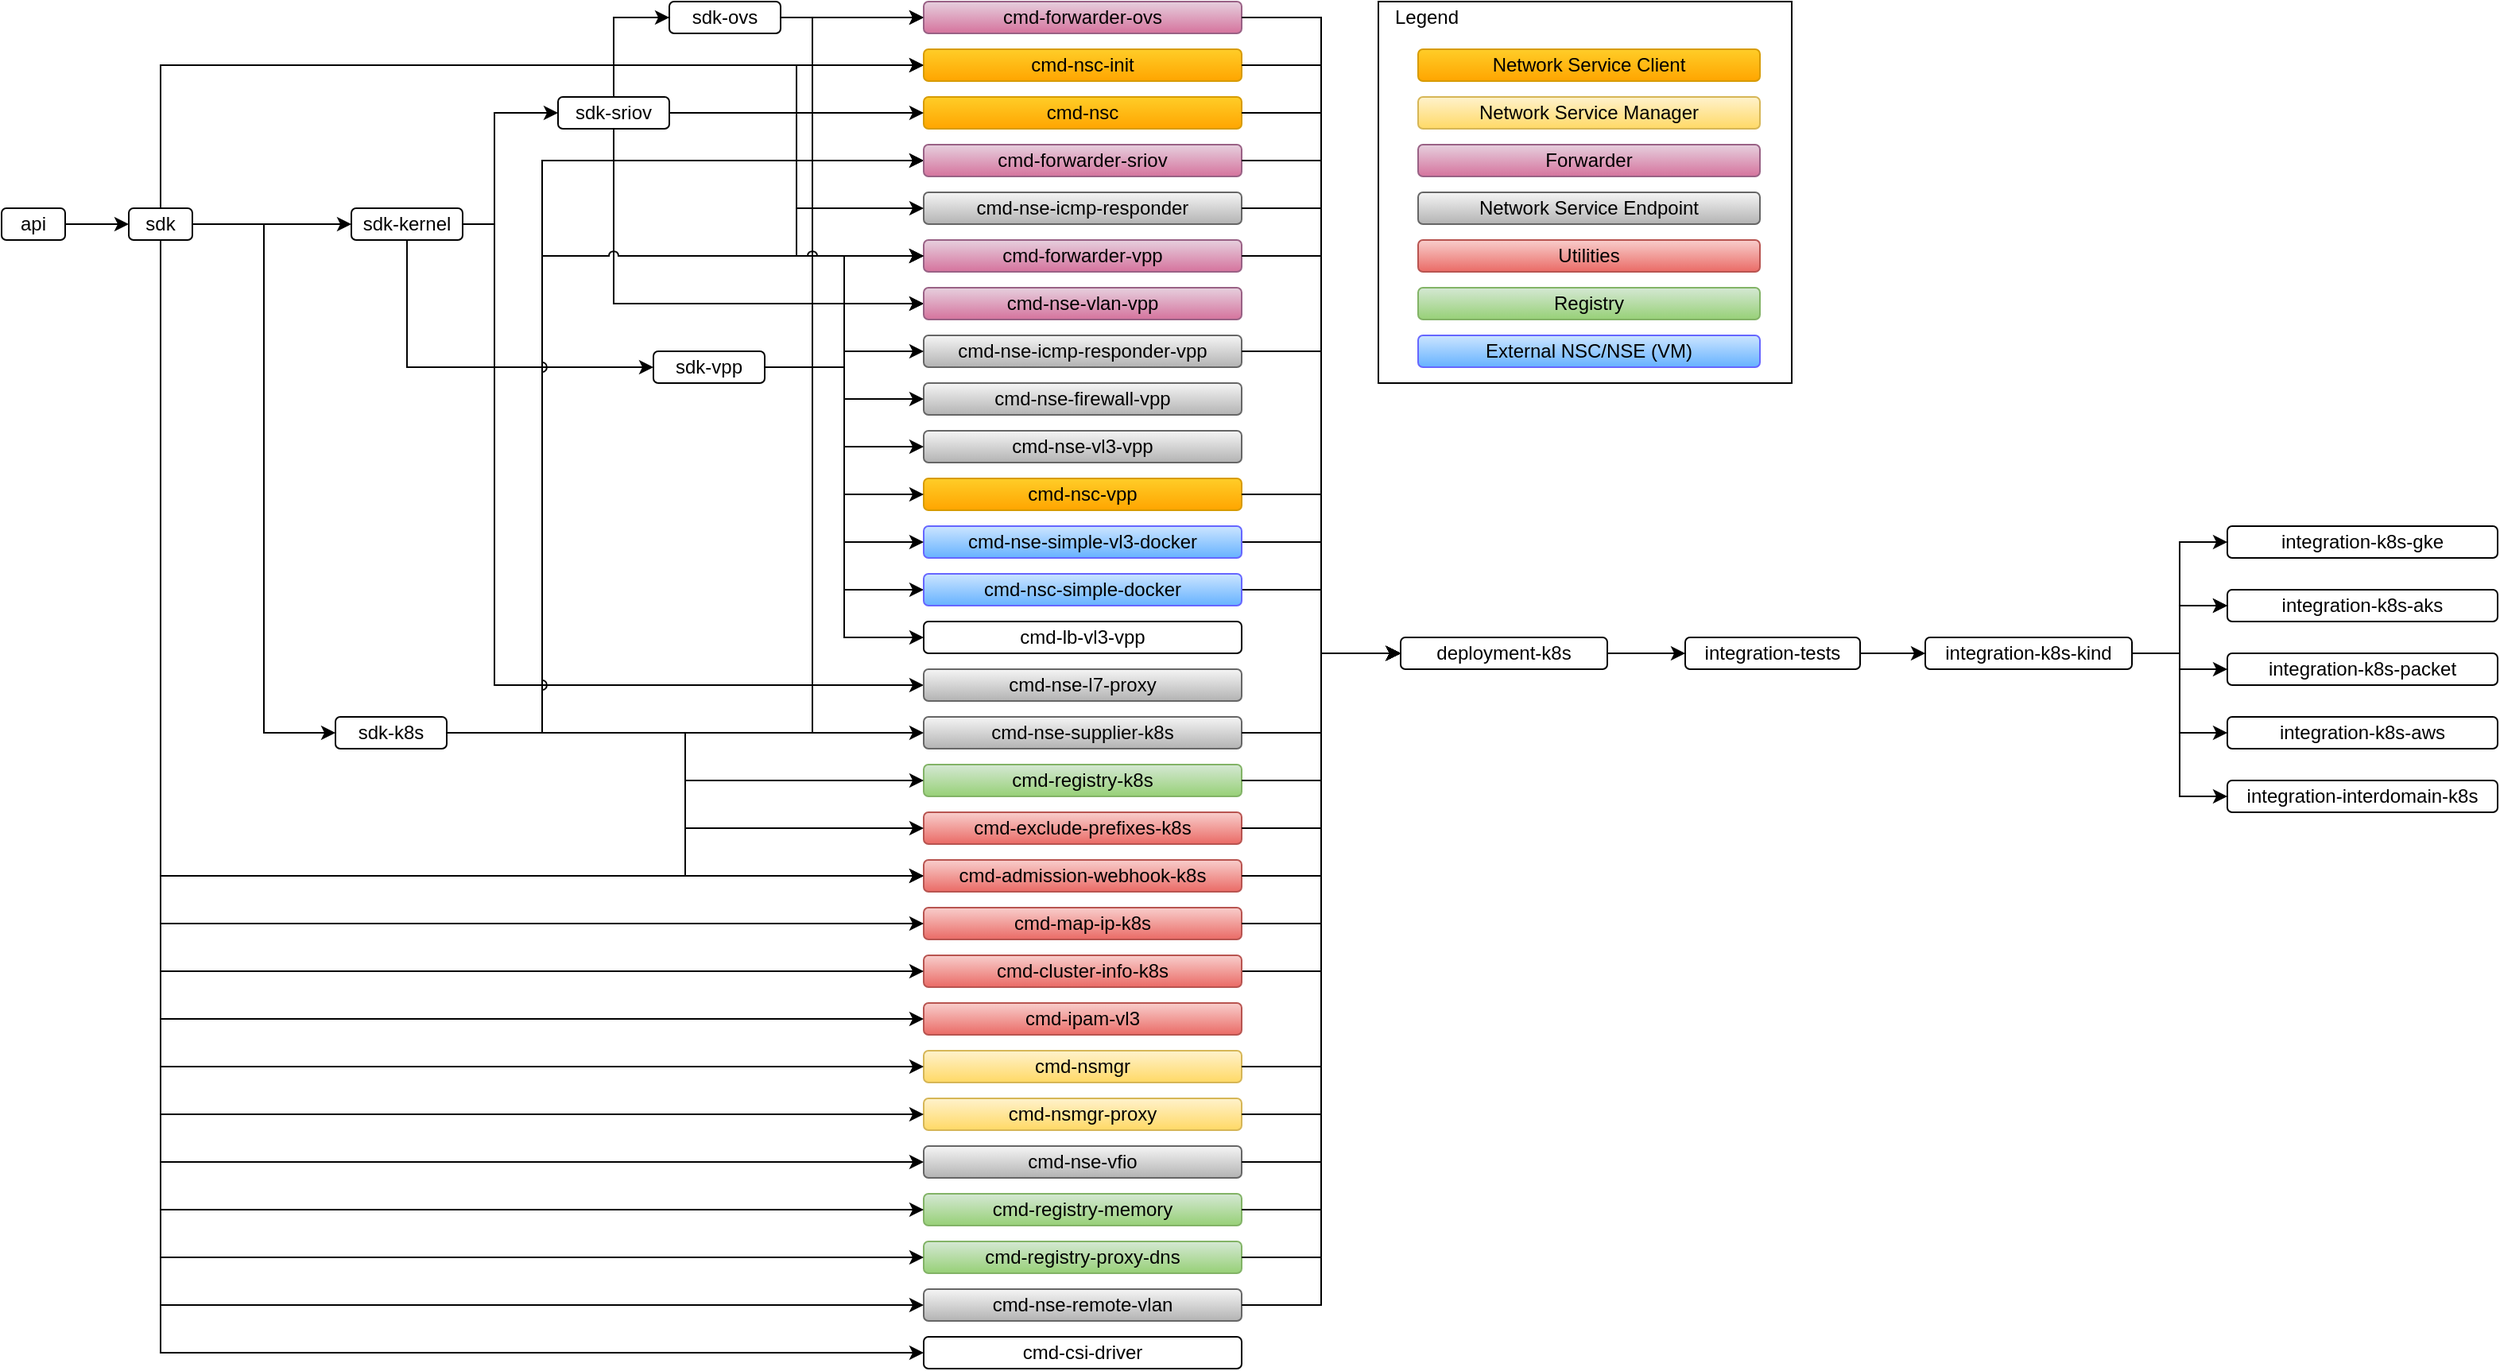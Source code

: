<mxfile version="22.1.18" type="device">
  <diagram id="xxwJfFdUSuA9Re-XXlqc" name="Page-1">
    <mxGraphModel dx="742" dy="469" grid="1" gridSize="10" guides="1" tooltips="1" connect="1" arrows="1" fold="1" page="1" pageScale="1" pageWidth="826" pageHeight="1169" math="0" shadow="0">
      <root>
        <mxCell id="0" />
        <mxCell id="1" parent="0" />
        <UserObject label="api" link="https://github.com/networkservicemesh/api" linkTarget="_blank" id="KUktbazg4igNnRH6aAHL-1">
          <mxCell style="rounded=1;whiteSpace=wrap;html=1;" parent="1" vertex="1">
            <mxGeometry x="70" y="280" width="40" height="20" as="geometry" />
          </mxCell>
        </UserObject>
        <mxCell id="KUktbazg4igNnRH6aAHL-10" value="" style="edgeStyle=orthogonalEdgeStyle;rounded=0;orthogonalLoop=1;jettySize=auto;html=1;entryX=0;entryY=0.5;entryDx=0;entryDy=0;exitX=0.5;exitY=1;exitDx=0;exitDy=0;" parent="1" source="KUktbazg4igNnRH6aAHL-5" target="KUktbazg4igNnRH6aAHL-3" edge="1">
          <mxGeometry relative="1" as="geometry">
            <mxPoint x="280" y="190" as="targetPoint" />
          </mxGeometry>
        </mxCell>
        <UserObject label="sdk" link="https://github.com/networkservicemesh/sdk" linkTarget="_blank" id="KUktbazg4igNnRH6aAHL-2">
          <mxCell style="rounded=1;whiteSpace=wrap;html=1;" parent="1" vertex="1">
            <mxGeometry x="150" y="280" width="40" height="20" as="geometry" />
          </mxCell>
        </UserObject>
        <mxCell id="9nbd_pPUJAVFhgSJ7Byz-5" style="edgeStyle=orthogonalEdgeStyle;rounded=0;orthogonalLoop=1;jettySize=auto;html=1;exitX=1;exitY=0.5;exitDx=0;exitDy=0;entryX=0;entryY=0.5;entryDx=0;entryDy=0;" edge="1" parent="1" source="KUktbazg4igNnRH6aAHL-3" target="9nbd_pPUJAVFhgSJ7Byz-4">
          <mxGeometry relative="1" as="geometry" />
        </mxCell>
        <mxCell id="9nbd_pPUJAVFhgSJ7Byz-17" style="edgeStyle=orthogonalEdgeStyle;rounded=0;orthogonalLoop=1;jettySize=auto;html=1;exitX=1;exitY=0.5;exitDx=0;exitDy=0;entryX=0;entryY=0.5;entryDx=0;entryDy=0;" edge="1" parent="1" source="KUktbazg4igNnRH6aAHL-3" target="YMB4rWHzFTmKYcXhytok-5">
          <mxGeometry relative="1" as="geometry" />
        </mxCell>
        <UserObject label="sdk-vpp" link="https://github.com/networkservicemesh/sdk-vpp" linkTarget="_blank" id="KUktbazg4igNnRH6aAHL-3">
          <mxCell style="rounded=1;whiteSpace=wrap;html=1;" parent="1" vertex="1">
            <mxGeometry x="480" y="370" width="70" height="20" as="geometry" />
          </mxCell>
        </UserObject>
        <mxCell id="KUktbazg4igNnRH6aAHL-19" value="" style="edgeStyle=orthogonalEdgeStyle;rounded=0;orthogonalLoop=1;jettySize=auto;html=1;exitX=1;exitY=0.5;exitDx=0;exitDy=0;entryX=0;entryY=0.5;entryDx=0;entryDy=0;" parent="1" source="KUktbazg4igNnRH6aAHL-4" target="KUktbazg4igNnRH6aAHL-17" edge="1">
          <mxGeometry relative="1" as="geometry">
            <mxPoint x="483" y="220" as="sourcePoint" />
            <Array as="points">
              <mxPoint x="570" y="220" />
              <mxPoint x="570" y="250" />
            </Array>
          </mxGeometry>
        </mxCell>
        <mxCell id="9nbd_pPUJAVFhgSJ7Byz-24" style="edgeStyle=orthogonalEdgeStyle;rounded=0;orthogonalLoop=1;jettySize=auto;html=1;exitX=1;exitY=0.5;exitDx=0;exitDy=0;entryX=0;entryY=0.5;entryDx=0;entryDy=0;" edge="1" parent="1" source="KUktbazg4igNnRH6aAHL-4" target="KUktbazg4igNnRH6aAHL-28">
          <mxGeometry relative="1" as="geometry">
            <Array as="points">
              <mxPoint x="570" y="220" />
              <mxPoint x="570" y="190" />
            </Array>
          </mxGeometry>
        </mxCell>
        <mxCell id="9nbd_pPUJAVFhgSJ7Byz-25" style="edgeStyle=orthogonalEdgeStyle;rounded=0;orthogonalLoop=1;jettySize=auto;html=1;exitX=0.5;exitY=1;exitDx=0;exitDy=0;entryX=0;entryY=0.5;entryDx=0;entryDy=0;" edge="1" parent="1" source="KUktbazg4igNnRH6aAHL-4" target="YMB4rWHzFTmKYcXhytok-5">
          <mxGeometry relative="1" as="geometry">
            <mxPoint x="650" y="340" as="targetPoint" />
            <Array as="points">
              <mxPoint x="455" y="340" />
            </Array>
          </mxGeometry>
        </mxCell>
        <UserObject label="sdk-sriov" link="https://github.com/networkservicemesh/sdk-sriov" linkTarget="_blank" id="KUktbazg4igNnRH6aAHL-4">
          <mxCell style="rounded=1;whiteSpace=wrap;html=1;" parent="1" vertex="1">
            <mxGeometry x="420" y="210" width="70" height="20" as="geometry" />
          </mxCell>
        </UserObject>
        <mxCell id="KUktbazg4igNnRH6aAHL-20" value="" style="edgeStyle=orthogonalEdgeStyle;rounded=0;orthogonalLoop=1;jettySize=auto;html=1;entryX=0;entryY=0.5;entryDx=0;entryDy=0;exitX=1;exitY=0.5;exitDx=0;exitDy=0;" parent="1" source="KUktbazg4igNnRH6aAHL-5" target="KUktbazg4igNnRH6aAHL-4" edge="1">
          <mxGeometry relative="1" as="geometry">
            <Array as="points">
              <mxPoint x="380" y="290" />
              <mxPoint x="380" y="220" />
            </Array>
          </mxGeometry>
        </mxCell>
        <mxCell id="9nbd_pPUJAVFhgSJ7Byz-9" style="edgeStyle=orthogonalEdgeStyle;rounded=0;orthogonalLoop=1;jettySize=auto;html=1;exitX=1;exitY=0.5;exitDx=0;exitDy=0;entryX=0;entryY=0.5;entryDx=0;entryDy=0;arcSize=20;" edge="1" parent="1" source="KUktbazg4igNnRH6aAHL-5" target="9nbd_pPUJAVFhgSJ7Byz-8">
          <mxGeometry relative="1" as="geometry">
            <Array as="points">
              <mxPoint x="380" y="290" />
              <mxPoint x="380" y="580" />
            </Array>
          </mxGeometry>
        </mxCell>
        <UserObject label="sdk-kernel" link="https://github.com/networkservicemesh/sdk-kernel" linkTarget="_blank" id="KUktbazg4igNnRH6aAHL-5">
          <mxCell style="rounded=1;whiteSpace=wrap;html=1;" parent="1" vertex="1">
            <mxGeometry x="290" y="280" width="70" height="20" as="geometry" />
          </mxCell>
        </UserObject>
        <mxCell id="9nbd_pPUJAVFhgSJ7Byz-28" style="edgeStyle=orthogonalEdgeStyle;rounded=0;orthogonalLoop=1;jettySize=auto;html=1;exitX=1;exitY=0.5;exitDx=0;exitDy=0;entryX=0;entryY=0.5;entryDx=0;entryDy=0;" edge="1" parent="1" source="KUktbazg4igNnRH6aAHL-7" target="KUktbazg4igNnRH6aAHL-17">
          <mxGeometry relative="1" as="geometry">
            <Array as="points">
              <mxPoint x="410" y="610" />
              <mxPoint x="410" y="250" />
            </Array>
          </mxGeometry>
        </mxCell>
        <mxCell id="9nbd_pPUJAVFhgSJ7Byz-29" style="edgeStyle=orthogonalEdgeStyle;rounded=0;orthogonalLoop=1;jettySize=auto;html=1;exitX=1;exitY=0.5;exitDx=0;exitDy=0;entryX=0;entryY=0.5;entryDx=0;entryDy=0;" edge="1" parent="1" source="KUktbazg4igNnRH6aAHL-7" target="KUktbazg4igNnRH6aAHL-29">
          <mxGeometry relative="1" as="geometry" />
        </mxCell>
        <mxCell id="9nbd_pPUJAVFhgSJ7Byz-32" style="edgeStyle=orthogonalEdgeStyle;rounded=0;orthogonalLoop=1;jettySize=auto;html=1;exitX=1;exitY=0.5;exitDx=0;exitDy=0;entryX=0;entryY=0.5;entryDx=0;entryDy=0;" edge="1" parent="1" source="KUktbazg4igNnRH6aAHL-7" target="Prku3oC4CS7h4xE_tYkA-8">
          <mxGeometry relative="1" as="geometry">
            <Array as="points">
              <mxPoint x="580" y="610" />
              <mxPoint x="580" y="160" />
            </Array>
          </mxGeometry>
        </mxCell>
        <UserObject label="sdk-k8s" link="https://github.com/networkservicemesh/sdk-k8s" linkTarget="_blank" id="KUktbazg4igNnRH6aAHL-7">
          <mxCell style="rounded=1;whiteSpace=wrap;html=1;" parent="1" vertex="1">
            <mxGeometry x="280" y="600" width="70" height="20" as="geometry" />
          </mxCell>
        </UserObject>
        <UserObject label="cmd-forwarder-vpp" link="https://github.com/networkservicemesh/cmd-forwarder-vpp" linkTarget="_blank" id="KUktbazg4igNnRH6aAHL-8">
          <mxCell style="rounded=1;whiteSpace=wrap;html=1;gradientColor=#d5739d;fillColor=#e6d0de;strokeColor=#996185;" parent="1" vertex="1">
            <mxGeometry x="650" y="300" width="200" height="20" as="geometry" />
          </mxCell>
        </UserObject>
        <UserObject label="cmd-nsmgr" link="https://github.com/networkservicemesh/cmd-nsmgr" linkTarget="_blank" id="KUktbazg4igNnRH6aAHL-9">
          <mxCell style="rounded=1;whiteSpace=wrap;html=1;gradientColor=#ffd966;fillColor=#fff2cc;strokeColor=#d6b656;" parent="1" vertex="1">
            <mxGeometry x="650" y="810" width="200" height="20" as="geometry" />
          </mxCell>
        </UserObject>
        <mxCell id="KUktbazg4igNnRH6aAHL-11" value="" style="edgeStyle=orthogonalEdgeStyle;rounded=0;orthogonalLoop=1;jettySize=auto;html=1;entryX=0;entryY=0.5;entryDx=0;entryDy=0;exitX=1;exitY=0.5;exitDx=0;exitDy=0;" parent="1" source="KUktbazg4igNnRH6aAHL-2" target="KUktbazg4igNnRH6aAHL-5" edge="1">
          <mxGeometry relative="1" as="geometry">
            <mxPoint x="190" y="240" as="sourcePoint" />
            <mxPoint x="300" y="200" as="targetPoint" />
          </mxGeometry>
        </mxCell>
        <mxCell id="KUktbazg4igNnRH6aAHL-12" value="" style="edgeStyle=orthogonalEdgeStyle;rounded=0;orthogonalLoop=1;jettySize=auto;html=1;entryX=0;entryY=0.5;entryDx=0;entryDy=0;exitX=1;exitY=0.5;exitDx=0;exitDy=0;" parent="1" source="KUktbazg4igNnRH6aAHL-2" target="KUktbazg4igNnRH6aAHL-7" edge="1">
          <mxGeometry relative="1" as="geometry">
            <mxPoint x="200" y="250" as="sourcePoint" />
            <mxPoint x="310" y="210" as="targetPoint" />
          </mxGeometry>
        </mxCell>
        <mxCell id="KUktbazg4igNnRH6aAHL-15" value="" style="edgeStyle=orthogonalEdgeStyle;rounded=0;orthogonalLoop=1;jettySize=auto;html=1;entryX=0;entryY=0.5;entryDx=0;entryDy=0;exitX=1;exitY=0.5;exitDx=0;exitDy=0;" parent="1" source="KUktbazg4igNnRH6aAHL-3" target="KUktbazg4igNnRH6aAHL-8" edge="1">
          <mxGeometry relative="1" as="geometry">
            <mxPoint x="220" y="280" as="sourcePoint" />
            <mxPoint x="330" y="240" as="targetPoint" />
          </mxGeometry>
        </mxCell>
        <mxCell id="KUktbazg4igNnRH6aAHL-16" value="" style="edgeStyle=orthogonalEdgeStyle;rounded=0;orthogonalLoop=1;jettySize=auto;html=1;entryX=0;entryY=0.5;entryDx=0;entryDy=0;exitX=0.5;exitY=1;exitDx=0;exitDy=0;" parent="1" source="KUktbazg4igNnRH6aAHL-2" target="KUktbazg4igNnRH6aAHL-9" edge="1">
          <mxGeometry relative="1" as="geometry">
            <mxPoint x="230" y="280" as="sourcePoint" />
            <mxPoint x="340" y="240" as="targetPoint" />
          </mxGeometry>
        </mxCell>
        <UserObject label="cmd-forwarder-sriov" link="https://github.com/networkservicemesh/cmd-forwarder-sriov" id="KUktbazg4igNnRH6aAHL-17">
          <mxCell style="rounded=1;whiteSpace=wrap;html=1;gradientColor=#d5739d;fillColor=#e6d0de;strokeColor=#996185;" parent="1" vertex="1">
            <mxGeometry x="650" y="240" width="200" height="20" as="geometry" />
          </mxCell>
        </UserObject>
        <UserObject label="cmd-nsc" link="https://github.com/networkservicemesh/cmd-nsc" id="KUktbazg4igNnRH6aAHL-27">
          <mxCell style="rounded=1;whiteSpace=wrap;html=1;gradientColor=#ffa500;fillColor=#ffcd28;strokeColor=#d79b00;" parent="1" vertex="1">
            <mxGeometry x="650" y="210" width="200" height="20" as="geometry" />
          </mxCell>
        </UserObject>
        <UserObject label="cmd-nsc-init" link="https://github.com/networkservicemesh/cmd-nsc-init" id="KUktbazg4igNnRH6aAHL-28">
          <mxCell style="rounded=1;whiteSpace=wrap;html=1;gradientColor=#ffa500;fillColor=#ffcd28;strokeColor=#d79b00;" parent="1" vertex="1">
            <mxGeometry x="650" y="180" width="200" height="20" as="geometry" />
          </mxCell>
        </UserObject>
        <UserObject label="cmd-admission-webhook-k8s" link="https://github.com/networkservicemesh/cmd-admission-webhook-k8s" id="KUktbazg4igNnRH6aAHL-29">
          <mxCell style="rounded=1;whiteSpace=wrap;html=1;gradientColor=#ea6b66;fillColor=#f8cecc;strokeColor=#b85450;" parent="1" vertex="1">
            <mxGeometry x="650" y="690" width="200" height="20" as="geometry" />
          </mxCell>
        </UserObject>
        <mxCell id="KUktbazg4igNnRH6aAHL-30" value="" style="edgeStyle=orthogonalEdgeStyle;rounded=0;orthogonalLoop=1;jettySize=auto;html=1;entryX=0;entryY=0.5;entryDx=0;entryDy=0;exitX=0.5;exitY=1;exitDx=0;exitDy=0;" parent="1" source="KUktbazg4igNnRH6aAHL-2" target="KUktbazg4igNnRH6aAHL-29" edge="1">
          <mxGeometry relative="1" as="geometry">
            <mxPoint x="370" y="230" as="sourcePoint" />
            <mxPoint x="460" y="190" as="targetPoint" />
          </mxGeometry>
        </mxCell>
        <UserObject label="cmd-map-ip-k8s" link="https://github.com/networkservicemesh/cmd-map-ip-k8s" id="KUktbazg4igNnRH6aAHL-31">
          <mxCell style="rounded=1;whiteSpace=wrap;html=1;gradientColor=#ea6b66;fillColor=#f8cecc;strokeColor=#b85450;" parent="1" vertex="1">
            <mxGeometry x="650" y="720" width="200" height="20" as="geometry" />
          </mxCell>
        </UserObject>
        <UserObject label="cmd-nse-icmp-responder-vpp" link="https://github.com/networkservicemesh/cmd-nse-icmp-responder-vpp" linkTarget="_blank" id="KUktbazg4igNnRH6aAHL-32">
          <mxCell style="rounded=1;whiteSpace=wrap;html=1;gradientColor=#b3b3b3;fillColor=#f5f5f5;strokeColor=#666666;" parent="1" vertex="1">
            <mxGeometry x="650" y="360" width="200" height="20" as="geometry" />
          </mxCell>
        </UserObject>
        <UserObject label="cmd-nsc-vpp" link="https://github.com/networkservicemesh/cmd-nsc-vpp" id="KUktbazg4igNnRH6aAHL-34">
          <mxCell style="rounded=1;whiteSpace=wrap;html=1;gradientColor=#ffa500;fillColor=#ffcd28;strokeColor=#d79b00;" parent="1" vertex="1">
            <mxGeometry x="650" y="450" width="200" height="20" as="geometry" />
          </mxCell>
        </UserObject>
        <UserObject label="cmd-registry-k8s" link="https://github.com/networkservicemesh/cmd-registry-k8s" id="KUktbazg4igNnRH6aAHL-35">
          <mxCell style="rounded=1;whiteSpace=wrap;html=1;gradientColor=#97d077;fillColor=#d5e8d4;strokeColor=#82b366;" parent="1" vertex="1">
            <mxGeometry x="650" y="630" width="200" height="20" as="geometry" />
          </mxCell>
        </UserObject>
        <UserObject label="cmd-nse-supplier-k8s" link="https://github.com/networkservicemesh/cmd-nse-supplier-k8s" id="KUktbazg4igNnRH6aAHL-36">
          <mxCell style="rounded=1;whiteSpace=wrap;html=1;gradientColor=#b3b3b3;fillColor=#f5f5f5;strokeColor=#666666;" parent="1" vertex="1">
            <mxGeometry x="650" y="600" width="200" height="20" as="geometry" />
          </mxCell>
        </UserObject>
        <UserObject label="cmd-registry-memory" link="https://github.com/networkservicemesh/cmd-registry-memory" id="KUktbazg4igNnRH6aAHL-37">
          <mxCell style="rounded=1;whiteSpace=wrap;html=1;gradientColor=#97d077;fillColor=#d5e8d4;strokeColor=#82b366;" parent="1" vertex="1">
            <mxGeometry x="650" y="900" width="200" height="20" as="geometry" />
          </mxCell>
        </UserObject>
        <UserObject label="cmd-registry-proxy-dns" link="https://github.com/networkservicemesh/cmd-registry-proxy-dns" id="KUktbazg4igNnRH6aAHL-38">
          <mxCell style="rounded=1;whiteSpace=wrap;html=1;gradientColor=#97d077;fillColor=#d5e8d4;strokeColor=#82b366;" parent="1" vertex="1">
            <mxGeometry x="650" y="930" width="200" height="20" as="geometry" />
          </mxCell>
        </UserObject>
        <UserObject label="cmd-nse-vfio" link="https://github.com/networkservicemesh/cmd-nse-vfio" id="KUktbazg4igNnRH6aAHL-39">
          <mxCell style="rounded=1;whiteSpace=wrap;html=1;gradientColor=#b3b3b3;fillColor=#f5f5f5;strokeColor=#666666;" parent="1" vertex="1">
            <mxGeometry x="650" y="870" width="200" height="20" as="geometry" />
          </mxCell>
        </UserObject>
        <UserObject label="cmd-nse-icmp-responder" link="https://github.com/networkservicemesh/cmd-nse-icmp-responder" id="KUktbazg4igNnRH6aAHL-40">
          <mxCell style="rounded=1;whiteSpace=wrap;html=1;gradientColor=#b3b3b3;fillColor=#f5f5f5;strokeColor=#666666;" parent="1" vertex="1">
            <mxGeometry x="650" y="270" width="200" height="20" as="geometry" />
          </mxCell>
        </UserObject>
        <UserObject label="cmd-exclude-prefixes-k8s" link="https://github.com/networkservicemesh/cmd-exclude-prefixes-k8s" id="KUktbazg4igNnRH6aAHL-41">
          <mxCell style="rounded=1;whiteSpace=wrap;html=1;gradientColor=#ea6b66;fillColor=#f8cecc;strokeColor=#b85450;" parent="1" vertex="1">
            <mxGeometry x="650" y="660" width="200" height="20" as="geometry" />
          </mxCell>
        </UserObject>
        <UserObject label="cmd-nsmgr-proxy" link="https://github.com/networkservicemesh/cmd-nsmgr-proxy" id="KUktbazg4igNnRH6aAHL-43">
          <mxCell style="rounded=1;whiteSpace=wrap;html=1;gradientColor=#ffd966;fillColor=#fff2cc;strokeColor=#d6b656;" parent="1" vertex="1">
            <mxGeometry x="650" y="840" width="200" height="20" as="geometry" />
          </mxCell>
        </UserObject>
        <mxCell id="KUktbazg4igNnRH6aAHL-44" value="" style="edgeStyle=orthogonalEdgeStyle;rounded=0;orthogonalLoop=1;jettySize=auto;html=1;entryX=0;entryY=0.5;entryDx=0;entryDy=0;exitX=1;exitY=0.5;exitDx=0;exitDy=0;" parent="1" source="KUktbazg4igNnRH6aAHL-3" target="KUktbazg4igNnRH6aAHL-32" edge="1">
          <mxGeometry relative="1" as="geometry">
            <mxPoint x="390" y="190" as="sourcePoint" />
            <mxPoint x="460" y="180" as="targetPoint" />
            <Array as="points" />
          </mxGeometry>
        </mxCell>
        <mxCell id="KUktbazg4igNnRH6aAHL-45" value="" style="edgeStyle=orthogonalEdgeStyle;rounded=0;orthogonalLoop=1;jettySize=auto;html=1;entryX=0;entryY=0.5;entryDx=0;entryDy=0;exitX=1;exitY=0.5;exitDx=0;exitDy=0;" parent="1" source="KUktbazg4igNnRH6aAHL-3" target="KUktbazg4igNnRH6aAHL-34" edge="1">
          <mxGeometry relative="1" as="geometry">
            <mxPoint x="380" y="190" as="sourcePoint" />
            <mxPoint x="470" y="190" as="targetPoint" />
          </mxGeometry>
        </mxCell>
        <mxCell id="KUktbazg4igNnRH6aAHL-46" value="" style="edgeStyle=orthogonalEdgeStyle;rounded=0;orthogonalLoop=1;jettySize=auto;html=1;entryX=0;entryY=0.5;entryDx=0;entryDy=0;exitX=0.5;exitY=1;exitDx=0;exitDy=0;" parent="1" source="KUktbazg4igNnRH6aAHL-2" target="KUktbazg4igNnRH6aAHL-31" edge="1">
          <mxGeometry relative="1" as="geometry">
            <mxPoint x="360" y="410" as="sourcePoint" />
            <mxPoint x="460" y="340" as="targetPoint" />
          </mxGeometry>
        </mxCell>
        <mxCell id="KUktbazg4igNnRH6aAHL-47" value="" style="edgeStyle=orthogonalEdgeStyle;rounded=0;orthogonalLoop=1;jettySize=auto;html=1;entryX=0;entryY=0.5;entryDx=0;entryDy=0;exitX=1;exitY=0.5;exitDx=0;exitDy=0;" parent="1" source="KUktbazg4igNnRH6aAHL-7" target="KUktbazg4igNnRH6aAHL-35" edge="1">
          <mxGeometry relative="1" as="geometry">
            <mxPoint x="360" y="530" as="sourcePoint" />
            <mxPoint x="470" y="470" as="targetPoint" />
          </mxGeometry>
        </mxCell>
        <mxCell id="KUktbazg4igNnRH6aAHL-48" value="" style="edgeStyle=orthogonalEdgeStyle;rounded=0;orthogonalLoop=1;jettySize=auto;html=1;entryX=0;entryY=0.5;entryDx=0;entryDy=0;exitX=1;exitY=0.5;exitDx=0;exitDy=0;" parent="1" source="KUktbazg4igNnRH6aAHL-7" target="KUktbazg4igNnRH6aAHL-36" edge="1">
          <mxGeometry relative="1" as="geometry">
            <mxPoint x="390" y="560" as="sourcePoint" />
            <mxPoint x="480" y="480" as="targetPoint" />
          </mxGeometry>
        </mxCell>
        <mxCell id="KUktbazg4igNnRH6aAHL-49" value="" style="edgeStyle=orthogonalEdgeStyle;rounded=0;orthogonalLoop=1;jettySize=auto;html=1;entryX=0;entryY=0.5;entryDx=0;entryDy=0;exitX=1;exitY=0.5;exitDx=0;exitDy=0;startArrow=none;" parent="1" source="KUktbazg4igNnRH6aAHL-4" target="KUktbazg4igNnRH6aAHL-27" edge="1">
          <mxGeometry relative="1" as="geometry">
            <mxPoint x="483" y="220" as="sourcePoint" />
            <mxPoint x="460" y="150" as="targetPoint" />
          </mxGeometry>
        </mxCell>
        <mxCell id="KUktbazg4igNnRH6aAHL-50" value="" style="edgeStyle=orthogonalEdgeStyle;rounded=0;orthogonalLoop=1;jettySize=auto;html=1;entryX=0;entryY=0.5;entryDx=0;entryDy=0;exitX=0.5;exitY=1;exitDx=0;exitDy=0;" parent="1" source="KUktbazg4igNnRH6aAHL-2" target="KUktbazg4igNnRH6aAHL-37" edge="1">
          <mxGeometry relative="1" as="geometry">
            <mxPoint x="180" y="240" as="sourcePoint" />
            <mxPoint x="470" y="150" as="targetPoint" />
          </mxGeometry>
        </mxCell>
        <mxCell id="KUktbazg4igNnRH6aAHL-51" value="" style="edgeStyle=orthogonalEdgeStyle;rounded=0;orthogonalLoop=1;jettySize=auto;html=1;entryX=0;entryY=0.5;entryDx=0;entryDy=0;exitX=1;exitY=0.5;exitDx=0;exitDy=0;" parent="1" source="KUktbazg4igNnRH6aAHL-7" target="KUktbazg4igNnRH6aAHL-41" edge="1">
          <mxGeometry relative="1" as="geometry">
            <mxPoint x="370" y="540" as="sourcePoint" />
            <mxPoint x="460" y="620" as="targetPoint" />
          </mxGeometry>
        </mxCell>
        <mxCell id="KUktbazg4igNnRH6aAHL-53" value="" style="edgeStyle=orthogonalEdgeStyle;rounded=0;orthogonalLoop=1;jettySize=auto;html=1;entryX=0;entryY=0.5;entryDx=0;entryDy=0;exitX=0.5;exitY=0;exitDx=0;exitDy=0;" parent="1" source="KUktbazg4igNnRH6aAHL-2" target="KUktbazg4igNnRH6aAHL-28" edge="1">
          <mxGeometry relative="1" as="geometry">
            <mxPoint x="170" y="230" as="sourcePoint" />
            <mxPoint x="460" y="40" as="targetPoint" />
          </mxGeometry>
        </mxCell>
        <mxCell id="KUktbazg4igNnRH6aAHL-54" value="" style="edgeStyle=orthogonalEdgeStyle;rounded=0;orthogonalLoop=1;jettySize=auto;html=1;entryX=0;entryY=0.5;entryDx=0;entryDy=0;exitX=0.5;exitY=1;exitDx=0;exitDy=0;" parent="1" source="KUktbazg4igNnRH6aAHL-2" target="KUktbazg4igNnRH6aAHL-38" edge="1">
          <mxGeometry relative="1" as="geometry">
            <mxPoint x="180" y="240" as="sourcePoint" />
            <mxPoint x="470" y="50" as="targetPoint" />
          </mxGeometry>
        </mxCell>
        <mxCell id="KUktbazg4igNnRH6aAHL-55" value="" style="edgeStyle=orthogonalEdgeStyle;rounded=0;orthogonalLoop=1;jettySize=auto;html=1;entryX=0;entryY=0.5;entryDx=0;entryDy=0;exitX=0.5;exitY=1;exitDx=0;exitDy=0;" parent="1" source="KUktbazg4igNnRH6aAHL-2" target="KUktbazg4igNnRH6aAHL-39" edge="1">
          <mxGeometry relative="1" as="geometry">
            <mxPoint x="190" y="250" as="sourcePoint" />
            <mxPoint x="480" y="60" as="targetPoint" />
          </mxGeometry>
        </mxCell>
        <mxCell id="KUktbazg4igNnRH6aAHL-56" value="" style="edgeStyle=orthogonalEdgeStyle;rounded=0;orthogonalLoop=1;jettySize=auto;html=1;entryX=0;entryY=0.5;entryDx=0;entryDy=0;exitX=1;exitY=0.5;exitDx=0;exitDy=0;" parent="1" source="KUktbazg4igNnRH6aAHL-4" target="KUktbazg4igNnRH6aAHL-40" edge="1">
          <mxGeometry relative="1" as="geometry">
            <mxPoint x="200" y="260" as="sourcePoint" />
            <mxPoint x="490" y="70" as="targetPoint" />
            <Array as="points">
              <mxPoint x="570" y="220" />
              <mxPoint x="570" y="280" />
            </Array>
          </mxGeometry>
        </mxCell>
        <mxCell id="KUktbazg4igNnRH6aAHL-57" value="" style="edgeStyle=orthogonalEdgeStyle;rounded=0;orthogonalLoop=1;jettySize=auto;html=1;entryX=0;entryY=0.5;entryDx=0;entryDy=0;exitX=0.5;exitY=1;exitDx=0;exitDy=0;" parent="1" source="KUktbazg4igNnRH6aAHL-2" target="KUktbazg4igNnRH6aAHL-43" edge="1">
          <mxGeometry relative="1" as="geometry">
            <mxPoint x="170" y="230" as="sourcePoint" />
            <mxPoint x="460" y="40" as="targetPoint" />
          </mxGeometry>
        </mxCell>
        <object label="" id="KUktbazg4igNnRH6aAHL-71">
          <mxCell style="edgeStyle=orthogonalEdgeStyle;rounded=0;orthogonalLoop=1;jettySize=auto;html=1;exitX=1;exitY=0.5;exitDx=0;exitDy=0;entryX=0;entryY=0.5;entryDx=0;entryDy=0;" parent="1" source="KUktbazg4igNnRH6aAHL-1" edge="1" target="KUktbazg4igNnRH6aAHL-2">
            <mxGeometry relative="1" as="geometry">
              <mxPoint x="200" y="300" as="sourcePoint" />
              <mxPoint x="150" y="290" as="targetPoint" />
            </mxGeometry>
          </mxCell>
        </object>
        <mxCell id="KUktbazg4igNnRH6aAHL-89" value="registry" style="rounded=1;whiteSpace=wrap;html=1;gradientColor=#97d077;fillColor=#d5e8d4;strokeColor=#82b366;" parent="1" vertex="1">
          <mxGeometry x="961" y="300" width="70" height="20" as="geometry" />
        </mxCell>
        <mxCell id="KUktbazg4igNnRH6aAHL-73" value="" style="whiteSpace=wrap;html=1;align=center;" parent="1" vertex="1">
          <mxGeometry x="936" y="150" width="260" height="240" as="geometry" />
        </mxCell>
        <mxCell id="KUktbazg4igNnRH6aAHL-74" value="Legend" style="text;html=1;resizable=0;autosize=1;align=center;verticalAlign=middle;points=[];fillColor=none;strokeColor=none;rounded=0;" parent="1" vertex="1">
          <mxGeometry x="936" y="150" width="60" height="20" as="geometry" />
        </mxCell>
        <mxCell id="KUktbazg4igNnRH6aAHL-75" value="Forwarder" style="rounded=1;whiteSpace=wrap;html=1;gradientColor=#d5739d;fillColor=#e6d0de;strokeColor=#996185;" parent="1" vertex="1">
          <mxGeometry x="961" y="240" width="215" height="20" as="geometry" />
        </mxCell>
        <mxCell id="KUktbazg4igNnRH6aAHL-76" value="Network Service Client" style="rounded=1;whiteSpace=wrap;html=1;gradientColor=#ffa500;fillColor=#ffcd28;strokeColor=#d79b00;" parent="1" vertex="1">
          <mxGeometry x="961" y="180" width="215" height="20" as="geometry" />
        </mxCell>
        <mxCell id="KUktbazg4igNnRH6aAHL-77" value="Network Service Endpoint" style="rounded=1;whiteSpace=wrap;html=1;gradientColor=#b3b3b3;fillColor=#f5f5f5;strokeColor=#666666;" parent="1" vertex="1">
          <mxGeometry x="961" y="270" width="215" height="20" as="geometry" />
        </mxCell>
        <mxCell id="KUktbazg4igNnRH6aAHL-78" value="Network Service Manager" style="rounded=1;whiteSpace=wrap;html=1;gradientColor=#ffd966;fillColor=#fff2cc;strokeColor=#d6b656;" parent="1" vertex="1">
          <mxGeometry x="961" y="210" width="215" height="20" as="geometry" />
        </mxCell>
        <mxCell id="KUktbazg4igNnRH6aAHL-79" value="Utilities" style="rounded=1;whiteSpace=wrap;html=1;gradientColor=#ea6b66;fillColor=#f8cecc;strokeColor=#b85450;" parent="1" vertex="1">
          <mxGeometry x="961" y="300" width="215" height="20" as="geometry" />
        </mxCell>
        <UserObject label="deployment-k8s" link="https://github.com/networkservicemesh/deployment-k8s" id="ltp6VKm9YOJ7lEqRLLzF-1">
          <mxCell style="rounded=1;whiteSpace=wrap;html=1;" parent="1" vertex="1">
            <mxGeometry x="950" y="550" width="130" height="20" as="geometry" />
          </mxCell>
        </UserObject>
        <mxCell id="ltp6VKm9YOJ7lEqRLLzF-2" value="" style="edgeStyle=orthogonalEdgeStyle;rounded=0;orthogonalLoop=1;jettySize=auto;html=1;entryX=0;entryY=0.5;entryDx=0;entryDy=0;exitX=1;exitY=0.5;exitDx=0;exitDy=0;" parent="1" source="KUktbazg4igNnRH6aAHL-34" target="ltp6VKm9YOJ7lEqRLLzF-1" edge="1">
          <mxGeometry relative="1" as="geometry">
            <mxPoint x="480" y="200" as="sourcePoint" />
            <mxPoint x="660" y="170" as="targetPoint" />
          </mxGeometry>
        </mxCell>
        <mxCell id="ltp6VKm9YOJ7lEqRLLzF-3" value="" style="edgeStyle=orthogonalEdgeStyle;rounded=0;orthogonalLoop=1;jettySize=auto;html=1;entryX=0;entryY=0.5;entryDx=0;entryDy=0;exitX=1;exitY=0.5;exitDx=0;exitDy=0;" parent="1" source="KUktbazg4igNnRH6aAHL-32" target="ltp6VKm9YOJ7lEqRLLzF-1" edge="1">
          <mxGeometry relative="1" as="geometry">
            <mxPoint x="860" y="170" as="sourcePoint" />
            <mxPoint x="960" y="440" as="targetPoint" />
          </mxGeometry>
        </mxCell>
        <mxCell id="ltp6VKm9YOJ7lEqRLLzF-4" value="" style="edgeStyle=orthogonalEdgeStyle;rounded=0;orthogonalLoop=1;jettySize=auto;html=1;entryX=0;entryY=0.5;entryDx=0;entryDy=0;exitX=1;exitY=0.5;exitDx=0;exitDy=0;" parent="1" source="KUktbazg4igNnRH6aAHL-8" target="ltp6VKm9YOJ7lEqRLLzF-1" edge="1">
          <mxGeometry relative="1" as="geometry">
            <mxPoint x="870" y="180" as="sourcePoint" />
            <mxPoint x="970" y="450" as="targetPoint" />
          </mxGeometry>
        </mxCell>
        <mxCell id="ltp6VKm9YOJ7lEqRLLzF-5" value="" style="edgeStyle=orthogonalEdgeStyle;rounded=0;orthogonalLoop=1;jettySize=auto;html=1;entryX=0;entryY=0.5;entryDx=0;entryDy=0;exitX=1;exitY=0.5;exitDx=0;exitDy=0;" parent="1" source="KUktbazg4igNnRH6aAHL-17" target="ltp6VKm9YOJ7lEqRLLzF-1" edge="1">
          <mxGeometry relative="1" as="geometry">
            <mxPoint x="880" y="190" as="sourcePoint" />
            <mxPoint x="980" y="460" as="targetPoint" />
          </mxGeometry>
        </mxCell>
        <mxCell id="ltp6VKm9YOJ7lEqRLLzF-6" value="" style="edgeStyle=orthogonalEdgeStyle;rounded=0;orthogonalLoop=1;jettySize=auto;html=1;entryX=0;entryY=0.5;entryDx=0;entryDy=0;exitX=1;exitY=0.5;exitDx=0;exitDy=0;" parent="1" source="KUktbazg4igNnRH6aAHL-36" target="ltp6VKm9YOJ7lEqRLLzF-1" edge="1">
          <mxGeometry relative="1" as="geometry">
            <mxPoint x="890" y="320" as="sourcePoint" />
            <mxPoint x="990" y="590" as="targetPoint" />
          </mxGeometry>
        </mxCell>
        <mxCell id="ltp6VKm9YOJ7lEqRLLzF-7" value="" style="edgeStyle=orthogonalEdgeStyle;rounded=0;orthogonalLoop=1;jettySize=auto;html=1;entryX=0;entryY=0.5;entryDx=0;entryDy=0;exitX=1;exitY=0.5;exitDx=0;exitDy=0;" parent="1" source="KUktbazg4igNnRH6aAHL-35" target="ltp6VKm9YOJ7lEqRLLzF-1" edge="1">
          <mxGeometry relative="1" as="geometry">
            <mxPoint x="900" y="330" as="sourcePoint" />
            <mxPoint x="1000" y="600" as="targetPoint" />
          </mxGeometry>
        </mxCell>
        <mxCell id="ltp6VKm9YOJ7lEqRLLzF-8" value="" style="edgeStyle=orthogonalEdgeStyle;rounded=0;orthogonalLoop=1;jettySize=auto;html=1;entryX=0;entryY=0.5;entryDx=0;entryDy=0;exitX=1;exitY=0.5;exitDx=0;exitDy=0;" parent="1" source="KUktbazg4igNnRH6aAHL-31" target="ltp6VKm9YOJ7lEqRLLzF-1" edge="1">
          <mxGeometry relative="1" as="geometry">
            <mxPoint x="910" y="340" as="sourcePoint" />
            <mxPoint x="1010" y="610" as="targetPoint" />
          </mxGeometry>
        </mxCell>
        <mxCell id="ltp6VKm9YOJ7lEqRLLzF-9" value="" style="edgeStyle=orthogonalEdgeStyle;rounded=0;orthogonalLoop=1;jettySize=auto;html=1;exitX=1;exitY=0.5;exitDx=0;exitDy=0;entryX=0;entryY=0.5;entryDx=0;entryDy=0;" parent="1" source="KUktbazg4igNnRH6aAHL-29" target="ltp6VKm9YOJ7lEqRLLzF-1" edge="1">
          <mxGeometry relative="1" as="geometry">
            <mxPoint x="920" y="350" as="sourcePoint" />
            <mxPoint x="950" y="550" as="targetPoint" />
          </mxGeometry>
        </mxCell>
        <mxCell id="ltp6VKm9YOJ7lEqRLLzF-10" value="" style="edgeStyle=orthogonalEdgeStyle;rounded=0;orthogonalLoop=1;jettySize=auto;html=1;entryX=0;entryY=0.5;entryDx=0;entryDy=0;exitX=1;exitY=0.5;exitDx=0;exitDy=0;" parent="1" source="KUktbazg4igNnRH6aAHL-41" target="ltp6VKm9YOJ7lEqRLLzF-1" edge="1">
          <mxGeometry relative="1" as="geometry">
            <mxPoint x="930" y="360" as="sourcePoint" />
            <mxPoint x="1030" y="630" as="targetPoint" />
          </mxGeometry>
        </mxCell>
        <mxCell id="ltp6VKm9YOJ7lEqRLLzF-11" value="" style="edgeStyle=orthogonalEdgeStyle;rounded=0;orthogonalLoop=1;jettySize=auto;html=1;entryX=0;entryY=0.5;entryDx=0;entryDy=0;exitX=1;exitY=0.5;exitDx=0;exitDy=0;" parent="1" source="KUktbazg4igNnRH6aAHL-28" target="ltp6VKm9YOJ7lEqRLLzF-1" edge="1">
          <mxGeometry relative="1" as="geometry">
            <mxPoint x="940" y="370" as="sourcePoint" />
            <mxPoint x="1040" y="640" as="targetPoint" />
          </mxGeometry>
        </mxCell>
        <mxCell id="ltp6VKm9YOJ7lEqRLLzF-12" value="" style="edgeStyle=orthogonalEdgeStyle;rounded=0;orthogonalLoop=1;jettySize=auto;html=1;entryX=0;entryY=0.5;entryDx=0;entryDy=0;exitX=1;exitY=0.5;exitDx=0;exitDy=0;" parent="1" source="KUktbazg4igNnRH6aAHL-27" target="ltp6VKm9YOJ7lEqRLLzF-1" edge="1">
          <mxGeometry relative="1" as="geometry">
            <mxPoint x="950" y="260" as="sourcePoint" />
            <mxPoint x="1050" y="530" as="targetPoint" />
          </mxGeometry>
        </mxCell>
        <mxCell id="ltp6VKm9YOJ7lEqRLLzF-13" value="" style="edgeStyle=orthogonalEdgeStyle;rounded=0;orthogonalLoop=1;jettySize=auto;html=1;entryX=0;entryY=0.5;entryDx=0;entryDy=0;exitX=1;exitY=0.5;exitDx=0;exitDy=0;" parent="1" source="KUktbazg4igNnRH6aAHL-9" target="ltp6VKm9YOJ7lEqRLLzF-1" edge="1">
          <mxGeometry relative="1" as="geometry">
            <mxPoint x="960" y="390" as="sourcePoint" />
            <mxPoint x="1060" y="660" as="targetPoint" />
          </mxGeometry>
        </mxCell>
        <mxCell id="ltp6VKm9YOJ7lEqRLLzF-14" value="" style="edgeStyle=orthogonalEdgeStyle;rounded=0;orthogonalLoop=1;jettySize=auto;html=1;entryX=0;entryY=0.5;entryDx=0;entryDy=0;exitX=1;exitY=0.5;exitDx=0;exitDy=0;" parent="1" source="KUktbazg4igNnRH6aAHL-43" target="ltp6VKm9YOJ7lEqRLLzF-1" edge="1">
          <mxGeometry relative="1" as="geometry">
            <mxPoint x="970" y="400" as="sourcePoint" />
            <mxPoint x="1070" y="670" as="targetPoint" />
          </mxGeometry>
        </mxCell>
        <mxCell id="ltp6VKm9YOJ7lEqRLLzF-15" value="" style="edgeStyle=orthogonalEdgeStyle;rounded=0;orthogonalLoop=1;jettySize=auto;html=1;entryX=0;entryY=0.5;entryDx=0;entryDy=0;exitX=1;exitY=0.5;exitDx=0;exitDy=0;" parent="1" source="KUktbazg4igNnRH6aAHL-40" target="ltp6VKm9YOJ7lEqRLLzF-1" edge="1">
          <mxGeometry relative="1" as="geometry">
            <mxPoint x="980" y="410" as="sourcePoint" />
            <mxPoint x="1080" y="680" as="targetPoint" />
          </mxGeometry>
        </mxCell>
        <mxCell id="ltp6VKm9YOJ7lEqRLLzF-16" value="" style="edgeStyle=orthogonalEdgeStyle;rounded=0;orthogonalLoop=1;jettySize=auto;html=1;entryX=0;entryY=0.5;entryDx=0;entryDy=0;exitX=1;exitY=0.5;exitDx=0;exitDy=0;" parent="1" source="KUktbazg4igNnRH6aAHL-39" target="ltp6VKm9YOJ7lEqRLLzF-1" edge="1">
          <mxGeometry relative="1" as="geometry">
            <mxPoint x="990" y="420" as="sourcePoint" />
            <mxPoint x="1090" y="690" as="targetPoint" />
          </mxGeometry>
        </mxCell>
        <mxCell id="ltp6VKm9YOJ7lEqRLLzF-17" value="" style="edgeStyle=orthogonalEdgeStyle;rounded=0;orthogonalLoop=1;jettySize=auto;html=1;entryX=0;entryY=0.5;entryDx=0;entryDy=0;exitX=1;exitY=0.5;exitDx=0;exitDy=0;" parent="1" source="KUktbazg4igNnRH6aAHL-37" target="ltp6VKm9YOJ7lEqRLLzF-1" edge="1">
          <mxGeometry relative="1" as="geometry">
            <mxPoint x="1000" y="430" as="sourcePoint" />
            <mxPoint x="1100" y="700" as="targetPoint" />
          </mxGeometry>
        </mxCell>
        <mxCell id="ltp6VKm9YOJ7lEqRLLzF-18" value="" style="edgeStyle=orthogonalEdgeStyle;rounded=0;orthogonalLoop=1;jettySize=auto;html=1;entryX=0;entryY=0.5;entryDx=0;entryDy=0;exitX=1;exitY=0.5;exitDx=0;exitDy=0;" parent="1" source="KUktbazg4igNnRH6aAHL-38" target="ltp6VKm9YOJ7lEqRLLzF-1" edge="1">
          <mxGeometry relative="1" as="geometry">
            <mxPoint x="1010" y="440" as="sourcePoint" />
            <mxPoint x="1110" y="710" as="targetPoint" />
          </mxGeometry>
        </mxCell>
        <UserObject label="integration-tests" link="https://github.com/networkservicemesh/integration-tests" id="ltp6VKm9YOJ7lEqRLLzF-19">
          <mxCell style="rounded=1;whiteSpace=wrap;html=1;" parent="1" vertex="1">
            <mxGeometry x="1129" y="550" width="110" height="20" as="geometry" />
          </mxCell>
        </UserObject>
        <mxCell id="ltp6VKm9YOJ7lEqRLLzF-20" value="" style="edgeStyle=orthogonalEdgeStyle;rounded=0;orthogonalLoop=1;jettySize=auto;html=1;entryX=0;entryY=0.5;entryDx=0;entryDy=0;exitX=1;exitY=0.5;exitDx=0;exitDy=0;" parent="1" source="ltp6VKm9YOJ7lEqRLLzF-1" target="ltp6VKm9YOJ7lEqRLLzF-19" edge="1">
          <mxGeometry relative="1" as="geometry">
            <mxPoint x="480" y="420" as="sourcePoint" />
            <mxPoint x="520" y="420" as="targetPoint" />
          </mxGeometry>
        </mxCell>
        <UserObject label="integration-k8s-kind" link="https://github.com/networkservicemesh/integration-k8s-kind" id="ltp6VKm9YOJ7lEqRLLzF-21">
          <mxCell style="rounded=1;whiteSpace=wrap;html=1;" parent="1" vertex="1">
            <mxGeometry x="1280" y="550" width="130" height="20" as="geometry" />
          </mxCell>
        </UserObject>
        <UserObject label="integration-k8s-gke" link="https://github.com/networkservicemesh/integration-k8s-gke" id="ltp6VKm9YOJ7lEqRLLzF-22">
          <mxCell style="rounded=1;whiteSpace=wrap;html=1;" parent="1" vertex="1">
            <mxGeometry x="1470" y="480" width="170" height="20" as="geometry" />
          </mxCell>
        </UserObject>
        <UserObject label="integration-k8s-aws" link="https://github.com/networkservicemesh/integration-k8s-aws" id="ltp6VKm9YOJ7lEqRLLzF-23">
          <mxCell style="rounded=1;whiteSpace=wrap;html=1;" parent="1" vertex="1">
            <mxGeometry x="1470" y="600" width="170" height="20" as="geometry" />
          </mxCell>
        </UserObject>
        <UserObject label="integration-k8s-aks" link="https://github.com/networkservicemesh/integration-k8s-aks" id="ltp6VKm9YOJ7lEqRLLzF-24">
          <mxCell style="rounded=1;whiteSpace=wrap;html=1;" parent="1" vertex="1">
            <mxGeometry x="1470" y="520" width="170" height="20" as="geometry" />
          </mxCell>
        </UserObject>
        <UserObject label="integration-k8s-packet" link="https://github.com/networkservicemesh/integration-k8s-packet" id="ltp6VKm9YOJ7lEqRLLzF-25">
          <mxCell style="rounded=1;whiteSpace=wrap;html=1;" parent="1" vertex="1">
            <mxGeometry x="1470" y="560" width="170" height="20" as="geometry" />
          </mxCell>
        </UserObject>
        <mxCell id="ltp6VKm9YOJ7lEqRLLzF-26" value="" style="edgeStyle=orthogonalEdgeStyle;rounded=0;orthogonalLoop=1;jettySize=auto;html=1;entryX=0;entryY=0.5;entryDx=0;entryDy=0;exitX=1;exitY=0.5;exitDx=0;exitDy=0;" parent="1" source="ltp6VKm9YOJ7lEqRLLzF-19" target="ltp6VKm9YOJ7lEqRLLzF-21" edge="1">
          <mxGeometry relative="1" as="geometry">
            <mxPoint x="1090" y="570" as="sourcePoint" />
            <mxPoint x="1160" y="570" as="targetPoint" />
          </mxGeometry>
        </mxCell>
        <mxCell id="ltp6VKm9YOJ7lEqRLLzF-28" value="" style="edgeStyle=orthogonalEdgeStyle;rounded=0;orthogonalLoop=1;jettySize=auto;html=1;entryX=0;entryY=0.5;entryDx=0;entryDy=0;exitX=1;exitY=0.5;exitDx=0;exitDy=0;" parent="1" source="ltp6VKm9YOJ7lEqRLLzF-21" target="ltp6VKm9YOJ7lEqRLLzF-22" edge="1">
          <mxGeometry relative="1" as="geometry">
            <mxPoint x="1100" y="580" as="sourcePoint" />
            <mxPoint x="1170" y="580" as="targetPoint" />
          </mxGeometry>
        </mxCell>
        <mxCell id="ltp6VKm9YOJ7lEqRLLzF-29" value="" style="edgeStyle=orthogonalEdgeStyle;rounded=0;orthogonalLoop=1;jettySize=auto;html=1;entryX=0;entryY=0.5;entryDx=0;entryDy=0;exitX=1;exitY=0.5;exitDx=0;exitDy=0;" parent="1" source="ltp6VKm9YOJ7lEqRLLzF-21" target="ltp6VKm9YOJ7lEqRLLzF-24" edge="1">
          <mxGeometry relative="1" as="geometry">
            <mxPoint x="1420" y="570" as="sourcePoint" />
            <mxPoint x="1480" y="500" as="targetPoint" />
          </mxGeometry>
        </mxCell>
        <mxCell id="ltp6VKm9YOJ7lEqRLLzF-30" value="" style="edgeStyle=orthogonalEdgeStyle;rounded=0;orthogonalLoop=1;jettySize=auto;html=1;entryX=0;entryY=0.5;entryDx=0;entryDy=0;" parent="1" target="ltp6VKm9YOJ7lEqRLLzF-24" edge="1">
          <mxGeometry relative="1" as="geometry">
            <mxPoint x="1440" y="560" as="sourcePoint" />
            <mxPoint x="1490" y="510" as="targetPoint" />
            <Array as="points">
              <mxPoint x="1440" y="530" />
            </Array>
          </mxGeometry>
        </mxCell>
        <mxCell id="ltp6VKm9YOJ7lEqRLLzF-31" value="" style="edgeStyle=orthogonalEdgeStyle;rounded=0;orthogonalLoop=1;jettySize=auto;html=1;entryX=0;entryY=0.5;entryDx=0;entryDy=0;exitX=1;exitY=0.5;exitDx=0;exitDy=0;" parent="1" source="ltp6VKm9YOJ7lEqRLLzF-21" target="ltp6VKm9YOJ7lEqRLLzF-25" edge="1">
          <mxGeometry relative="1" as="geometry">
            <mxPoint x="1440" y="590" as="sourcePoint" />
            <mxPoint x="1500" y="520" as="targetPoint" />
          </mxGeometry>
        </mxCell>
        <mxCell id="ltp6VKm9YOJ7lEqRLLzF-32" value="" style="edgeStyle=orthogonalEdgeStyle;rounded=0;orthogonalLoop=1;jettySize=auto;html=1;entryX=0;entryY=0.5;entryDx=0;entryDy=0;exitX=1;exitY=0.5;exitDx=0;exitDy=0;" parent="1" source="ltp6VKm9YOJ7lEqRLLzF-21" target="ltp6VKm9YOJ7lEqRLLzF-23" edge="1">
          <mxGeometry relative="1" as="geometry">
            <mxPoint x="1450" y="600" as="sourcePoint" />
            <mxPoint x="1510" y="530" as="targetPoint" />
          </mxGeometry>
        </mxCell>
        <UserObject label="integration-interdomain-k8s" link="https://github.com/networkservicemesh/integration-interdomain-k8s" id="ltp6VKm9YOJ7lEqRLLzF-33">
          <mxCell style="rounded=1;whiteSpace=wrap;html=1;" parent="1" vertex="1">
            <mxGeometry x="1470" y="640" width="170" height="20" as="geometry" />
          </mxCell>
        </UserObject>
        <UserObject label="cmd-nse-firewall-vpp" link="https://github.com/networkservicemesh/cmd-nse-firewall-vpp" linkTarget="_blank" id="YWTRKo84t5DHiULYztLq-2">
          <mxCell style="rounded=1;whiteSpace=wrap;html=1;gradientColor=#b3b3b3;fillColor=#f5f5f5;strokeColor=#666666;" parent="1" vertex="1">
            <mxGeometry x="650" y="390" width="200" height="20" as="geometry" />
          </mxCell>
        </UserObject>
        <mxCell id="YWTRKo84t5DHiULYztLq-3" value="" style="edgeStyle=orthogonalEdgeStyle;rounded=0;orthogonalLoop=1;jettySize=auto;html=1;entryX=0;entryY=0.5;entryDx=0;entryDy=0;exitX=1;exitY=0.5;exitDx=0;exitDy=0;" parent="1" source="KUktbazg4igNnRH6aAHL-3" target="YWTRKo84t5DHiULYztLq-2" edge="1">
          <mxGeometry relative="1" as="geometry">
            <mxPoint x="370" y="180" as="sourcePoint" />
            <mxPoint x="550" y="240" as="targetPoint" />
          </mxGeometry>
        </mxCell>
        <mxCell id="Prku3oC4CS7h4xE_tYkA-6" value="" style="edgeStyle=orthogonalEdgeStyle;rounded=0;orthogonalLoop=1;jettySize=auto;html=1;exitX=1;exitY=0.5;exitDx=0;exitDy=0;entryX=0;entryY=0.5;entryDx=0;entryDy=0;" parent="1" source="KUktbazg4igNnRH6aAHL-4" target="KUktbazg4igNnRH6aAHL-8" edge="1">
          <mxGeometry relative="1" as="geometry">
            <mxPoint x="483" y="220" as="sourcePoint" />
            <mxPoint x="460" y="240" as="targetPoint" />
            <Array as="points">
              <mxPoint x="570" y="220" />
              <mxPoint x="570" y="310" />
            </Array>
          </mxGeometry>
        </mxCell>
        <UserObject label="cmd-forwarder-ovs" link="https://github.com/networkservicemesh/cmd-forwarder-ovs" linkTarget="_blank" id="Prku3oC4CS7h4xE_tYkA-8">
          <mxCell style="rounded=1;whiteSpace=wrap;html=1;gradientColor=#d5739d;fillColor=#e6d0de;strokeColor=#996185;" parent="1" vertex="1">
            <mxGeometry x="650" y="150" width="200" height="20" as="geometry" />
          </mxCell>
        </UserObject>
        <mxCell id="Prku3oC4CS7h4xE_tYkA-9" value="" style="edgeStyle=orthogonalEdgeStyle;rounded=0;orthogonalLoop=1;jettySize=auto;html=1;entryX=0;entryY=0.5;entryDx=0;entryDy=0;exitX=1;exitY=0.5;exitDx=0;exitDy=0;" parent="1" source="Prku3oC4CS7h4xE_tYkA-7" target="Prku3oC4CS7h4xE_tYkA-8" edge="1">
          <mxGeometry relative="1" as="geometry">
            <mxPoint x="370" y="300" as="sourcePoint" />
            <mxPoint x="410" y="300" as="targetPoint" />
          </mxGeometry>
        </mxCell>
        <mxCell id="Prku3oC4CS7h4xE_tYkA-10" value="" style="edgeStyle=orthogonalEdgeStyle;rounded=0;orthogonalLoop=1;jettySize=auto;html=1;entryX=0;entryY=0.5;entryDx=0;entryDy=0;exitX=1;exitY=0.5;exitDx=0;exitDy=0;" parent="1" source="Prku3oC4CS7h4xE_tYkA-8" target="ltp6VKm9YOJ7lEqRLLzF-1" edge="1">
          <mxGeometry relative="1" as="geometry">
            <mxPoint x="860" y="260" as="sourcePoint" />
            <mxPoint x="960" y="540" as="targetPoint" />
          </mxGeometry>
        </mxCell>
        <UserObject label="cmd-nse-vl3-vpp" link="https://github.com/networkservicemesh/cmd-nse-vl3-vpp" linkTarget="_blank" id="Prku3oC4CS7h4xE_tYkA-11">
          <mxCell style="rounded=1;whiteSpace=wrap;html=1;gradientColor=#b3b3b3;fillColor=#f5f5f5;strokeColor=#666666;" parent="1" vertex="1">
            <mxGeometry x="650" y="420" width="200" height="20" as="geometry" />
          </mxCell>
        </UserObject>
        <mxCell id="Prku3oC4CS7h4xE_tYkA-12" value="" style="edgeStyle=orthogonalEdgeStyle;rounded=0;orthogonalLoop=1;jettySize=auto;html=1;entryX=0;entryY=0.5;entryDx=0;entryDy=0;exitX=1;exitY=0.5;exitDx=0;exitDy=0;" parent="1" source="KUktbazg4igNnRH6aAHL-3" target="Prku3oC4CS7h4xE_tYkA-11" edge="1">
          <mxGeometry relative="1" as="geometry">
            <mxPoint x="480" y="180" as="sourcePoint" />
            <mxPoint x="550" y="170" as="targetPoint" />
          </mxGeometry>
        </mxCell>
        <mxCell id="Prku3oC4CS7h4xE_tYkA-13" value="" style="edgeStyle=orthogonalEdgeStyle;rounded=0;orthogonalLoop=1;jettySize=auto;html=1;entryX=0;entryY=0.5;entryDx=0;entryDy=0;exitX=0.5;exitY=0;exitDx=0;exitDy=0;" parent="1" source="KUktbazg4igNnRH6aAHL-4" target="Prku3oC4CS7h4xE_tYkA-7" edge="1">
          <mxGeometry relative="1" as="geometry">
            <mxPoint x="445" y="310" as="sourcePoint" />
            <mxPoint x="660" y="330" as="targetPoint" />
          </mxGeometry>
        </mxCell>
        <UserObject label="sdk-ovs" link="https://github.com/networkservicemesh/sdk-ovs" linkTarget="_blank" id="Prku3oC4CS7h4xE_tYkA-7">
          <mxCell style="rounded=1;whiteSpace=wrap;html=1;" parent="1" vertex="1">
            <mxGeometry x="490" y="150" width="70" height="20" as="geometry" />
          </mxCell>
        </UserObject>
        <mxCell id="YMB4rWHzFTmKYcXhytok-1" value="" style="edgeStyle=orthogonalEdgeStyle;rounded=0;orthogonalLoop=1;jettySize=auto;html=1;entryX=0;entryY=0.5;entryDx=0;entryDy=0;exitX=0.5;exitY=0;exitDx=0;exitDy=0;endArrow=none;" parent="1" source="KUktbazg4igNnRH6aAHL-4" target="Prku3oC4CS7h4xE_tYkA-7" edge="1">
          <mxGeometry relative="1" as="geometry">
            <mxPoint x="435" y="300" as="sourcePoint" />
            <mxPoint x="650" y="290" as="targetPoint" />
          </mxGeometry>
        </mxCell>
        <mxCell id="YMB4rWHzFTmKYcXhytok-3" value="" style="edgeStyle=orthogonalEdgeStyle;rounded=0;orthogonalLoop=1;jettySize=auto;html=1;entryX=0;entryY=0.5;entryDx=0;entryDy=0;jumpStyle=arc;exitX=1;exitY=0.5;exitDx=0;exitDy=0;" parent="1" source="KUktbazg4igNnRH6aAHL-7" target="KUktbazg4igNnRH6aAHL-8" edge="1">
          <mxGeometry relative="1" as="geometry">
            <mxPoint x="490" y="350" as="targetPoint" />
            <mxPoint x="335" y="310" as="sourcePoint" />
            <Array as="points">
              <mxPoint x="410" y="610" />
              <mxPoint x="410" y="310" />
            </Array>
          </mxGeometry>
        </mxCell>
        <UserObject label="cmd-nse-vlan-vpp" link="https://github.com/networkservicemesh/cmd-nse-vlan-vpp" linkTarget="_blank" id="YMB4rWHzFTmKYcXhytok-5">
          <mxCell style="rounded=1;whiteSpace=wrap;html=1;gradientColor=#d5739d;fillColor=#e6d0de;strokeColor=#996185;" parent="1" vertex="1">
            <mxGeometry x="650" y="330" width="200" height="20" as="geometry" />
          </mxCell>
        </UserObject>
        <UserObject label="cmd-nse-remote-vlan" link="https://github.com/networkservicemesh/cmd-nse-remote-vlan" id="YMB4rWHzFTmKYcXhytok-6">
          <mxCell style="rounded=1;whiteSpace=wrap;html=1;gradientColor=#b3b3b3;fillColor=#f5f5f5;strokeColor=#666666;" parent="1" vertex="1">
            <mxGeometry x="650" y="960" width="200" height="20" as="geometry" />
          </mxCell>
        </UserObject>
        <mxCell id="YMB4rWHzFTmKYcXhytok-7" value="" style="edgeStyle=orthogonalEdgeStyle;rounded=0;orthogonalLoop=1;jettySize=auto;html=1;entryX=0;entryY=0.5;entryDx=0;entryDy=0;exitX=0.5;exitY=1;exitDx=0;exitDy=0;" parent="1" source="KUktbazg4igNnRH6aAHL-2" target="YMB4rWHzFTmKYcXhytok-6" edge="1">
          <mxGeometry relative="1" as="geometry">
            <mxPoint x="180" y="310" as="sourcePoint" />
            <mxPoint x="660" y="840" as="targetPoint" />
          </mxGeometry>
        </mxCell>
        <mxCell id="u3GWNTIGmyiFT0szW0Ro-1" value="" style="edgeStyle=orthogonalEdgeStyle;rounded=0;orthogonalLoop=1;jettySize=auto;html=1;entryX=0;entryY=0.5;entryDx=0;entryDy=0;exitX=1;exitY=0.5;exitDx=0;exitDy=0;" parent="1" source="YMB4rWHzFTmKYcXhytok-6" target="ltp6VKm9YOJ7lEqRLLzF-1" edge="1">
          <mxGeometry relative="1" as="geometry">
            <mxPoint x="880" y="900" as="sourcePoint" />
            <mxPoint x="960" y="570" as="targetPoint" />
          </mxGeometry>
        </mxCell>
        <mxCell id="9nbd_pPUJAVFhgSJ7Byz-6" style="edgeStyle=orthogonalEdgeStyle;rounded=0;orthogonalLoop=1;jettySize=auto;html=1;exitX=1;exitY=0.5;exitDx=0;exitDy=0;entryX=0;entryY=0.5;entryDx=0;entryDy=0;" edge="1" parent="1" source="tK4_8g8Ls3PgPuG9fXJk-1" target="ltp6VKm9YOJ7lEqRLLzF-1">
          <mxGeometry relative="1" as="geometry">
            <mxPoint x="920" y="565" as="targetPoint" />
            <mxPoint x="820" y="435" as="sourcePoint" />
            <Array as="points">
              <mxPoint x="900" y="490" />
              <mxPoint x="900" y="560" />
            </Array>
          </mxGeometry>
        </mxCell>
        <UserObject label="cmd-nse-simple-vl3-docker" link="https://github.com/networkservicemesh/cmd-nse-simple-vl3-docker" linkTarget="_blank" id="tK4_8g8Ls3PgPuG9fXJk-1">
          <mxCell style="rounded=1;whiteSpace=wrap;html=1;gradientColor=#66B2FF;fillColor=#CCE5FF;strokeColor=#6666FF;" parent="1" vertex="1">
            <mxGeometry x="650" y="480" width="200" height="20" as="geometry" />
          </mxCell>
        </UserObject>
        <mxCell id="tK4_8g8Ls3PgPuG9fXJk-2" value="" style="edgeStyle=orthogonalEdgeStyle;rounded=0;orthogonalLoop=1;jettySize=auto;html=1;entryX=0;entryY=0.5;entryDx=0;entryDy=0;exitX=1;exitY=0.5;exitDx=0;exitDy=0;" parent="1" source="KUktbazg4igNnRH6aAHL-3" target="tK4_8g8Ls3PgPuG9fXJk-1" edge="1">
          <mxGeometry relative="1" as="geometry">
            <mxPoint x="560" y="350" as="sourcePoint" />
            <mxPoint x="660" y="440" as="targetPoint" />
          </mxGeometry>
        </mxCell>
        <mxCell id="9nbd_pPUJAVFhgSJ7Byz-2" value="Registry" style="rounded=1;whiteSpace=wrap;html=1;gradientColor=#97d077;fillColor=#D5e8d4;strokeColor=#82b366;" vertex="1" parent="1">
          <mxGeometry x="961" y="330" width="215" height="20" as="geometry" />
        </mxCell>
        <mxCell id="9nbd_pPUJAVFhgSJ7Byz-3" value="External NSC/NSE (VM)" style="rounded=1;whiteSpace=wrap;html=1;gradientColor=#66B2FF;fillColor=#CCE5FF;strokeColor=#6666FF;" vertex="1" parent="1">
          <mxGeometry x="961" y="360" width="215" height="20" as="geometry" />
        </mxCell>
        <mxCell id="9nbd_pPUJAVFhgSJ7Byz-26" style="edgeStyle=orthogonalEdgeStyle;rounded=0;orthogonalLoop=1;jettySize=auto;html=1;exitX=1;exitY=0.5;exitDx=0;exitDy=0;entryX=0;entryY=0.5;entryDx=0;entryDy=0;" edge="1" parent="1" source="9nbd_pPUJAVFhgSJ7Byz-4" target="ltp6VKm9YOJ7lEqRLLzF-1">
          <mxGeometry relative="1" as="geometry" />
        </mxCell>
        <UserObject label="cmd-nsc-simple-docker" link="https://github.com/networkservicemesh/cmd-nsc-simple-docker" linkTarget="_blank" id="9nbd_pPUJAVFhgSJ7Byz-4">
          <mxCell style="rounded=1;whiteSpace=wrap;html=1;gradientColor=#66B2FF;fillColor=#CCE5FF;strokeColor=#6666FF;" vertex="1" parent="1">
            <mxGeometry x="650" y="510" width="200" height="20" as="geometry" />
          </mxCell>
        </UserObject>
        <mxCell id="9nbd_pPUJAVFhgSJ7Byz-7" style="edgeStyle=orthogonalEdgeStyle;rounded=0;orthogonalLoop=1;jettySize=auto;html=1;exitX=1;exitY=0.5;exitDx=0;exitDy=0;" edge="1" parent="1">
          <mxGeometry relative="1" as="geometry">
            <mxPoint x="950" y="560" as="targetPoint" />
            <mxPoint x="850" y="460" as="sourcePoint" />
            <Array as="points">
              <mxPoint x="900" y="460" />
              <mxPoint x="900" y="560" />
              <mxPoint x="950" y="560" />
            </Array>
          </mxGeometry>
        </mxCell>
        <UserObject label="cmd-nse-l7-proxy" link="https://github.com/networkservicemesh/cmd-nse-l7-proxy" id="9nbd_pPUJAVFhgSJ7Byz-8">
          <mxCell style="rounded=1;whiteSpace=wrap;html=1;gradientColor=#b3b3b3;fillColor=#f5f5f5;strokeColor=#666666;" vertex="1" parent="1">
            <mxGeometry x="650" y="570" width="200" height="20" as="geometry" />
          </mxCell>
        </UserObject>
        <mxCell id="9nbd_pPUJAVFhgSJ7Byz-27" style="edgeStyle=orthogonalEdgeStyle;rounded=0;orthogonalLoop=1;jettySize=auto;html=1;exitX=1;exitY=0.5;exitDx=0;exitDy=0;entryX=0;entryY=0.5;entryDx=0;entryDy=0;" edge="1" parent="1" source="9nbd_pPUJAVFhgSJ7Byz-11" target="ltp6VKm9YOJ7lEqRLLzF-1">
          <mxGeometry relative="1" as="geometry" />
        </mxCell>
        <UserObject label="cmd-cluster-info-k8s" link="https://github.com/networkservicemesh/cmd-cluster-info-k8s" id="9nbd_pPUJAVFhgSJ7Byz-11">
          <mxCell style="rounded=1;whiteSpace=wrap;html=1;gradientColor=#ea6b66;fillColor=#f8cecc;strokeColor=#b85450;" vertex="1" parent="1">
            <mxGeometry x="650" y="750" width="200" height="20" as="geometry" />
          </mxCell>
        </UserObject>
        <mxCell id="9nbd_pPUJAVFhgSJ7Byz-12" value="" style="edgeStyle=orthogonalEdgeStyle;rounded=0;orthogonalLoop=1;jettySize=auto;html=1;entryX=0;entryY=0.5;entryDx=0;entryDy=0;" edge="1" parent="1" target="9nbd_pPUJAVFhgSJ7Byz-11">
          <mxGeometry relative="1" as="geometry">
            <mxPoint x="170" y="300" as="sourcePoint" />
            <mxPoint x="640" y="670" as="targetPoint" />
            <Array as="points">
              <mxPoint x="170" y="760" />
            </Array>
          </mxGeometry>
        </mxCell>
        <mxCell id="9nbd_pPUJAVFhgSJ7Byz-13" value="" style="edgeStyle=orthogonalEdgeStyle;rounded=0;orthogonalLoop=1;jettySize=auto;html=1;exitX=1;exitY=0.5;exitDx=0;exitDy=0;entryX=0;entryY=0.5;entryDx=0;entryDy=0;" edge="1" parent="1" source="KUktbazg4igNnRH6aAHL-41" target="ltp6VKm9YOJ7lEqRLLzF-1">
          <mxGeometry relative="1" as="geometry">
            <mxPoint x="850" y="670" as="sourcePoint" />
            <mxPoint x="950" y="590" as="targetPoint" />
          </mxGeometry>
        </mxCell>
        <UserObject label="cmd-ipam-vl3" link="https://github.com/networkservicemesh/cmd-ipam-vl3" id="9nbd_pPUJAVFhgSJ7Byz-14">
          <mxCell style="rounded=1;whiteSpace=wrap;html=1;gradientColor=#ea6b66;fillColor=#f8cecc;strokeColor=#b85450;" vertex="1" parent="1">
            <mxGeometry x="650" y="780" width="200" height="20" as="geometry" />
          </mxCell>
        </UserObject>
        <mxCell id="9nbd_pPUJAVFhgSJ7Byz-15" value="" style="edgeStyle=orthogonalEdgeStyle;rounded=0;orthogonalLoop=1;jettySize=auto;html=1;exitX=0.5;exitY=1;exitDx=0;exitDy=0;entryX=0;entryY=0.5;entryDx=0;entryDy=0;" edge="1" parent="1" target="9nbd_pPUJAVFhgSJ7Byz-14">
          <mxGeometry relative="1" as="geometry">
            <mxPoint x="170" y="330" as="sourcePoint" />
            <mxPoint x="630" y="730" as="targetPoint" />
            <Array as="points">
              <mxPoint x="170" y="790" />
            </Array>
          </mxGeometry>
        </mxCell>
        <mxCell id="9nbd_pPUJAVFhgSJ7Byz-16" value="" style="edgeStyle=orthogonalEdgeStyle;rounded=0;orthogonalLoop=1;jettySize=auto;html=1;entryX=0;entryY=0.5;entryDx=0;entryDy=0;exitX=1;exitY=0.5;exitDx=0;exitDy=0;" edge="1" parent="1" source="ltp6VKm9YOJ7lEqRLLzF-21" target="ltp6VKm9YOJ7lEqRLLzF-33">
          <mxGeometry relative="1" as="geometry">
            <mxPoint x="1420" y="570" as="sourcePoint" />
            <mxPoint x="1480" y="620" as="targetPoint" />
          </mxGeometry>
        </mxCell>
        <UserObject label="cmd-lb-vl3-vpp" link="https://github.com/networkservicemesh/cmd-lb-vl3-vpp" linkTarget="_blank" id="9nbd_pPUJAVFhgSJ7Byz-19">
          <mxCell style="rounded=1;whiteSpace=wrap;html=1;" vertex="1" parent="1">
            <mxGeometry x="650" y="540" width="200" height="20" as="geometry" />
          </mxCell>
        </UserObject>
        <mxCell id="9nbd_pPUJAVFhgSJ7Byz-20" style="edgeStyle=orthogonalEdgeStyle;rounded=0;orthogonalLoop=1;jettySize=auto;html=1;entryX=0;entryY=0.5;entryDx=0;entryDy=0;exitX=1;exitY=0.5;exitDx=0;exitDy=0;" edge="1" parent="1" source="KUktbazg4igNnRH6aAHL-3" target="9nbd_pPUJAVFhgSJ7Byz-19">
          <mxGeometry relative="1" as="geometry">
            <mxPoint x="550" y="340" as="sourcePoint" />
            <mxPoint x="660" y="470" as="targetPoint" />
          </mxGeometry>
        </mxCell>
        <UserObject label="cmd-csi-driver" link="https://github.com/networkservicemesh/cmd-csi-driver" linkTarget="_blank" id="9nbd_pPUJAVFhgSJ7Byz-21">
          <mxCell style="rounded=1;whiteSpace=wrap;html=1;" vertex="1" parent="1">
            <mxGeometry x="650" y="990" width="200" height="20" as="geometry" />
          </mxCell>
        </UserObject>
        <mxCell id="9nbd_pPUJAVFhgSJ7Byz-23" value="" style="edgeStyle=orthogonalEdgeStyle;rounded=0;orthogonalLoop=1;jettySize=auto;html=1;entryX=0;entryY=0.5;entryDx=0;entryDy=0;exitX=0.5;exitY=1;exitDx=0;exitDy=0;" edge="1" parent="1" source="KUktbazg4igNnRH6aAHL-2" target="9nbd_pPUJAVFhgSJ7Byz-21">
          <mxGeometry relative="1" as="geometry">
            <mxPoint x="180" y="310" as="sourcePoint" />
            <mxPoint x="660" y="980" as="targetPoint" />
            <Array as="points">
              <mxPoint x="170" y="1000" />
            </Array>
          </mxGeometry>
        </mxCell>
      </root>
    </mxGraphModel>
  </diagram>
</mxfile>
